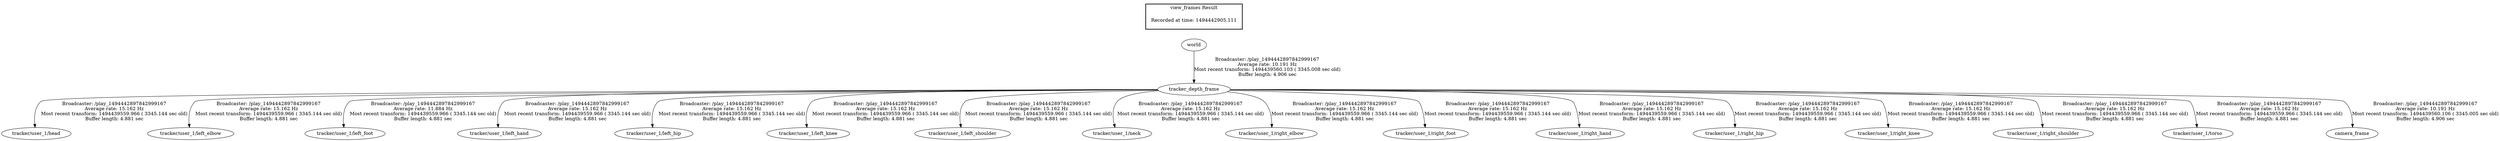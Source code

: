 digraph G {
"tracker_depth_frame" -> "tracker/user_1/head"[label="Broadcaster: /play_1494442897842999167\nAverage rate: 15.162 Hz\nMost recent transform: 1494439559.966 ( 3345.144 sec old)\nBuffer length: 4.881 sec\n"];
"world" -> "tracker_depth_frame"[label="Broadcaster: /play_1494442897842999167\nAverage rate: 10.191 Hz\nMost recent transform: 1494439560.103 ( 3345.008 sec old)\nBuffer length: 4.906 sec\n"];
"tracker_depth_frame" -> "tracker/user_1/left_elbow"[label="Broadcaster: /play_1494442897842999167\nAverage rate: 15.162 Hz\nMost recent transform: 1494439559.966 ( 3345.144 sec old)\nBuffer length: 4.881 sec\n"];
"tracker_depth_frame" -> "tracker/user_1/left_foot"[label="Broadcaster: /play_1494442897842999167\nAverage rate: 11.884 Hz\nMost recent transform: 1494439559.966 ( 3345.144 sec old)\nBuffer length: 4.881 sec\n"];
"tracker_depth_frame" -> "tracker/user_1/left_hand"[label="Broadcaster: /play_1494442897842999167\nAverage rate: 15.162 Hz\nMost recent transform: 1494439559.966 ( 3345.144 sec old)\nBuffer length: 4.881 sec\n"];
"tracker_depth_frame" -> "tracker/user_1/left_hip"[label="Broadcaster: /play_1494442897842999167\nAverage rate: 15.162 Hz\nMost recent transform: 1494439559.966 ( 3345.144 sec old)\nBuffer length: 4.881 sec\n"];
"tracker_depth_frame" -> "tracker/user_1/left_knee"[label="Broadcaster: /play_1494442897842999167\nAverage rate: 15.162 Hz\nMost recent transform: 1494439559.966 ( 3345.144 sec old)\nBuffer length: 4.881 sec\n"];
"tracker_depth_frame" -> "tracker/user_1/left_shoulder"[label="Broadcaster: /play_1494442897842999167\nAverage rate: 15.162 Hz\nMost recent transform: 1494439559.966 ( 3345.144 sec old)\nBuffer length: 4.881 sec\n"];
"tracker_depth_frame" -> "tracker/user_1/neck"[label="Broadcaster: /play_1494442897842999167\nAverage rate: 15.162 Hz\nMost recent transform: 1494439559.966 ( 3345.144 sec old)\nBuffer length: 4.881 sec\n"];
"tracker_depth_frame" -> "tracker/user_1/right_elbow"[label="Broadcaster: /play_1494442897842999167\nAverage rate: 15.162 Hz\nMost recent transform: 1494439559.966 ( 3345.144 sec old)\nBuffer length: 4.881 sec\n"];
"tracker_depth_frame" -> "tracker/user_1/right_foot"[label="Broadcaster: /play_1494442897842999167\nAverage rate: 15.162 Hz\nMost recent transform: 1494439559.966 ( 3345.144 sec old)\nBuffer length: 4.881 sec\n"];
"tracker_depth_frame" -> "tracker/user_1/right_hand"[label="Broadcaster: /play_1494442897842999167\nAverage rate: 15.162 Hz\nMost recent transform: 1494439559.966 ( 3345.144 sec old)\nBuffer length: 4.881 sec\n"];
"tracker_depth_frame" -> "tracker/user_1/right_hip"[label="Broadcaster: /play_1494442897842999167\nAverage rate: 15.162 Hz\nMost recent transform: 1494439559.966 ( 3345.144 sec old)\nBuffer length: 4.881 sec\n"];
"tracker_depth_frame" -> "tracker/user_1/right_knee"[label="Broadcaster: /play_1494442897842999167\nAverage rate: 15.162 Hz\nMost recent transform: 1494439559.966 ( 3345.144 sec old)\nBuffer length: 4.881 sec\n"];
"tracker_depth_frame" -> "tracker/user_1/right_shoulder"[label="Broadcaster: /play_1494442897842999167\nAverage rate: 15.162 Hz\nMost recent transform: 1494439559.966 ( 3345.144 sec old)\nBuffer length: 4.881 sec\n"];
"tracker_depth_frame" -> "tracker/user_1/torso"[label="Broadcaster: /play_1494442897842999167\nAverage rate: 15.162 Hz\nMost recent transform: 1494439559.966 ( 3345.144 sec old)\nBuffer length: 4.881 sec\n"];
"tracker_depth_frame" -> "camera_frame"[label="Broadcaster: /play_1494442897842999167\nAverage rate: 10.191 Hz\nMost recent transform: 1494439560.106 ( 3345.005 sec old)\nBuffer length: 4.906 sec\n"];
edge [style=invis];
 subgraph cluster_legend { style=bold; color=black; label ="view_frames Result";
"Recorded at time: 1494442905.111"[ shape=plaintext ] ;
 }->"world";
}